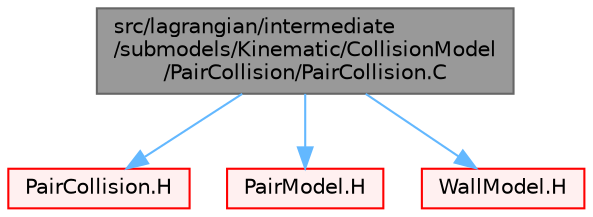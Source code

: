 digraph "src/lagrangian/intermediate/submodels/Kinematic/CollisionModel/PairCollision/PairCollision.C"
{
 // LATEX_PDF_SIZE
  bgcolor="transparent";
  edge [fontname=Helvetica,fontsize=10,labelfontname=Helvetica,labelfontsize=10];
  node [fontname=Helvetica,fontsize=10,shape=box,height=0.2,width=0.4];
  Node1 [id="Node000001",label="src/lagrangian/intermediate\l/submodels/Kinematic/CollisionModel\l/PairCollision/PairCollision.C",height=0.2,width=0.4,color="gray40", fillcolor="grey60", style="filled", fontcolor="black",tooltip=" "];
  Node1 -> Node2 [id="edge1_Node000001_Node000002",color="steelblue1",style="solid",tooltip=" "];
  Node2 [id="Node000002",label="PairCollision.H",height=0.2,width=0.4,color="red", fillcolor="#FFF0F0", style="filled",URL="$PairCollision_8H.html",tooltip=" "];
  Node1 -> Node302 [id="edge2_Node000001_Node000302",color="steelblue1",style="solid",tooltip=" "];
  Node302 [id="Node000302",label="PairModel.H",height=0.2,width=0.4,color="red", fillcolor="#FFF0F0", style="filled",URL="$PairModel_8H.html",tooltip=" "];
  Node1 -> Node303 [id="edge3_Node000001_Node000303",color="steelblue1",style="solid",tooltip=" "];
  Node303 [id="Node000303",label="WallModel.H",height=0.2,width=0.4,color="red", fillcolor="#FFF0F0", style="filled",URL="$WallModel_8H.html",tooltip=" "];
}
